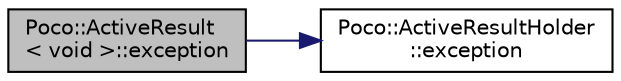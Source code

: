 digraph "Poco::ActiveResult&lt; void &gt;::exception"
{
 // LATEX_PDF_SIZE
  edge [fontname="Helvetica",fontsize="10",labelfontname="Helvetica",labelfontsize="10"];
  node [fontname="Helvetica",fontsize="10",shape=record];
  rankdir="LR";
  Node1 [label="Poco::ActiveResult\l\< void \>::exception",height=0.2,width=0.4,color="black", fillcolor="grey75", style="filled", fontcolor="black",tooltip=" "];
  Node1 -> Node2 [color="midnightblue",fontsize="10",style="solid",fontname="Helvetica"];
  Node2 [label="Poco::ActiveResultHolder\l::exception",height=0.2,width=0.4,color="black", fillcolor="white", style="filled",URL="$classPoco_1_1ActiveResultHolder.html#a638e81243ae136e6c15172b5f5b8cbe7",tooltip=" "];
}
